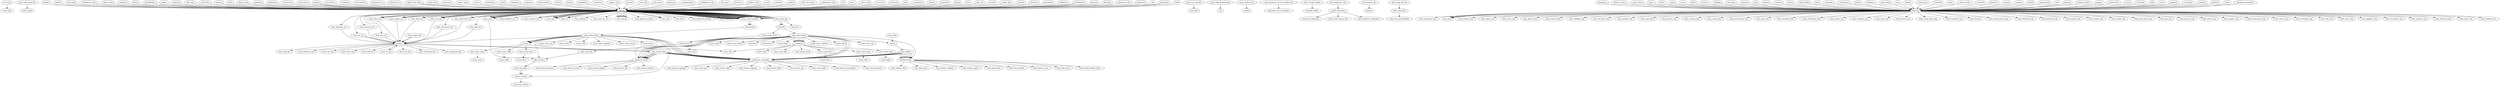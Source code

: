 digraph G {
"cut trees" -> wood_logs
item_solar_panel_kit -> solar_panel
item_stone_block -> stone_stairs_updown
item_wood_plank -> wood_stairs_up
item_wood_log -> camp_fire
item_wood_plank -> carpenter
item_stone_block -> smelter
item_wood_plank -> wood_ramp
item_wood_log -> sawmill
item_cryo_bed_kit -> cryo_bed
item_wood_plank -> charcoal_hut
item_stone_boulder -> stonecutter
item_stone_table -> stone_table
item_refined_plutonium -> rtg
item_stone_block -> stone_stairs_down
item_wood_plank -> tanner
item_wood_plank -> wood_stairs_down
item_wood_plank -> butcher
item_cordex_core -> cordex
item_stone_block -> stone_ramp
item_stone_block -> primitive_forge
item_wood_table -> wood_table
item_stone_block -> glass_furnace
item_wood_plank -> bonecarver
item_wood_plank -> wood_floor
item_stone_block -> primitive_workshop
item_personal_survival_shelter_kit -> personal_survival_shelter
item_storage_locker -> storage_locker
item_replicator_unit -> small_replicator
item_battery_kit -> battery
item_stone_block -> stone_stairs_up
item_stone_block -> stone_floor
item_wood_plank -> wood_stairs_updown
item_stone_block -> stone_wall
item_wood_door -> wood_door
item_wood_plank -> wood_wall
item_wood_plank -> leatherworker
item_stone_door -> stone_door
item_stone_chair -> stone_chair
item_stone_block -> mason
item_stone_block -> silicon_refinery
item_raw_glass -> silicon_refinery
item_wood_chair -> wood_chair
item_camp_fire_kit -> fake_camp_fire
item_wood_plank -> carpenter
carpenter -> item_wood_table
small_replicator -> item_tea_replicated
item_stone_block -> mason
mason -> item_stone_chair
item_charcoal -> glass_furnace
item_sand -> glass_furnace
glass_furnace -> item_raw_glass
item_hide -> tanner
tanner -> item_leather
item_leather -> leatherworker
leatherworker -> item_leather_sandals
item_leather -> primitive_workshop
item_bronze_bar -> primitive_workshop
primitive_workshop -> item_bronze_skirt
item_leather -> primitive_workshop
item_bronze_bar -> primitive_workshop
primitive_workshop -> item_bronze_leggings
item_wood_log -> sawmill
sawmill -> item_wood_plank
sawmill -> item_wood_waste
item_leather -> leatherworker
leatherworker -> item_leather_pants
item_stone_block -> mason
mason -> item_stone_table
item_leather -> primitive_workshop
item_bronze_bar -> primitive_workshop
primitive_workshop -> item_bronze_helm
item_tin_bar -> smelter
item_copper_bar -> smelter
smelter -> item_bronze_bar
item_leather -> primitive_workshop
item_bronze_bar -> primitive_workshop
primitive_workshop -> item_bronze_cap
item_stone_block -> primitive_workshop
item_wood_plank -> primitive_workshop
primitive_workshop -> item_stone_knife
item_leather -> primitive_workshop
item_bronze_bar -> primitive_workshop
primitive_workshop -> item_bronze_breastplate
item_bronze_bar -> primitive_forge
item_wood_plank -> primitive_forge
primitive_forge -> item_bronze_hammer
item_iron_ore -> smelter
smelter -> item_iron_bar
item_stone_block -> primitive_workshop
item_wood_plank -> primitive_workshop
primitive_workshop -> item_stone_hammer
item_leather -> leatherworker
leatherworker -> item_hide_pants
item_chromium_ore -> smelter
smelter -> item_chromium_bar
item_leather -> primitive_workshop
item_bronze_bar -> primitive_workshop
primitive_workshop -> item_bronze_ringmail
item_wood_plank -> carpenter
carpenter -> item_atlatl
item_bronze_bar -> primitive_forge
item_wood_plank -> primitive_forge
primitive_forge -> item_bronze_sword
item_leather -> leatherworker
leatherworker -> item_hide_sandals
item_bronze_bar -> primitive_forge
item_wood_plank -> primitive_forge
primitive_forge -> item_bronze_dagger
item_bronze_bar -> primitive_forge
item_wood_plank -> primitive_forge
primitive_forge -> item_bronze_axe
item_wood_waste -> charcoal_hut
charcoal_hut -> item_charcoal
charcoal_hut -> item_ash
item_leather -> leatherworker
leatherworker -> item_leather_tunic
item_aluminium_ore -> smelter
smelter -> item_aluminium_bar
item_bronze_bar -> primitive_forge
item_wood_plank -> primitive_forge
primitive_forge -> item_bronze_pickaxe
item_gold_ore -> smelter
smelter -> item_gold_bar
item_stone_boulder -> stonecutter
stonecutter -> item_stone_block
item_raw_glass -> silicon_refinery
silicon_refinery -> item_raw_silicon
item_leather -> leatherworker
leatherworker -> item_hide_tunic
item_leather -> leatherworker
leatherworker -> item_boiled_leather_tunic
item_platinum_ore -> smelter
smelter -> item_platinum_bar
item_tin_ore -> smelter
smelter -> item_tin_bar
item_wood_plank -> carpenter
carpenter -> item_club
item_leather -> leatherworker
leatherworker -> item_leather_skirt
item_stone_block -> primitive_workshop
item_wood_plank -> primitive_workshop
primitive_workshop -> item_stone_axe
item_wood_plank -> carpenter
carpenter -> item_wood_dart
item_stone_block -> mason
mason -> item_stone_door
item_wood_plank -> carpenter
carpenter -> item_pointy_stick
small_replicator -> item_small_energy_cell
fake_camp_fire -> item_tiny_marshmallow
small_replicator -> item_sandwich_replicated
item_wood_plank -> carpenter
carpenter -> item_wood_chair
item_bismuth_ore -> smelter
item_copper_bar -> smelter
smelter -> item_bronze_bar
item_leather -> leatherworker
leatherworker -> item_hide_skirt
item_zinc_ore -> smelter
smelter -> item_zinc_bar
item_silver_ore -> smelter
smelter -> item_silver_bar
item_tin_ore -> smelter
item_copper_ore -> smelter
smelter -> item_bronze_bar
item_lead_ore -> smelter
smelter -> item_lead_bar
item_wood_plank -> carpenter
carpenter -> item_wood_door
item_stone_block -> mason
mason -> item_club
realgar -> mining -> item_stone_boulder
phylite -> mining -> item_stone_boulder
red_sand -> mining -> item_sand
aluminium_rock -> mining -> item_aluminium_ore
white_sand -> mining -> item_sand
saltpeter -> mining -> item_saltpeter_ore
dacite -> mining -> item_stone_boulder
pitchblende -> mining -> item_uranium_ore
gneiss -> mining -> item_stone_boulder
andesite -> mining -> item_stone_boulder
silty_clay -> mining -> item_clay
orthoclase -> mining -> item_stone_boulder
granite -> mining -> item_stone_boulder
shale -> mining -> item_oil
black_sand -> mining -> item_sand
graphite -> mining -> item_stone_boulder
sandstone -> mining -> item_sand
brimstone -> mining -> item_sulphur
microcline -> mining -> item_stone_boulder
galena -> mining -> item_lead_ore
galena -> mining -> item_silver_ore
cassiterite -> mining -> item_tin_ore
cinnabar -> mining -> item_mercury_ore
hornblende -> mining -> item_stone_boulder
hematite_se -> mining -> item_iron_ore
hematite_ig -> mining -> item_iron_ore
sandy_clay_loam -> mining -> item_topsoil
sandy_clay_loam -> mining -> item_clay
gold_rock -> mining -> item_gold_ore
claystone -> mining -> item_stone_boulder
loamy_sand -> mining -> item_topsoil
olivine -> mining -> item_stone_boulder
malachite -> mining -> item_copper_ore
rutile -> mining -> item_uranium_ore
orpiment -> mining -> item_stone_boulder
stibnite -> mining -> item_stone_boulder
bismunthine -> mining -> item_bismuth_ore
diorite -> mining -> item_stone_boulder
basalt -> mining -> item_stone_boulder
magnetite -> mining -> item_iron_ore
mudstone -> mining -> item_stone_boulder
copper_rock -> mining -> item_copper_ore
siltstone -> mining -> item_oil
rock_salt -> mining -> item_stone_boulder
clay_loam -> mining -> item_clay
gypsum -> mining -> item_gypsum_powder
conglomerate -> mining -> item_stone_boulder
sphalerite_rock -> mining -> item_zinc_ore
silt_loam -> mining -> item_topsoil
limonite -> mining -> item_iron_ore
yellow_sand -> mining -> item_sand
sand -> mining -> item_sand
cobaltite -> mining -> item_stone_boulder
gabbro -> mining -> item_stone_boulder
silty_clay_loam -> mining -> item_topsoil
bithumous_coal -> mining -> item_coal
silt -> mining -> item_topsoil
chert -> mining -> item_flint
silver_rock -> mining -> item_silver_ore
chromite -> mining -> item_chromium_ore
kaolinite -> mining -> item_stone_boulder
peat -> mining -> item_topsoil
serpentine -> mining -> item_stone_boulder
alunite -> mining -> item_stone_boulder
quartzite -> mining -> item_stone_boulder
lignite -> mining -> item_coal
loam -> mining -> item_topsoil
clay_soil -> mining -> item_clay
marble -> mining -> item_stone_boulder
sandy_clay -> mining -> item_clay
rhyolite -> mining -> item_stone_boulder
dolomite -> mining -> item_stone_boulder
pyrolusite -> mining -> item_stone_boulder
alabaster -> mining -> item_alabaster_powder
tetrahedrite -> mining -> item_copper_ore
tetrahedrite -> mining -> item_silver_ore
bauxite -> mining -> item_aluminium_ore
obsidian -> mining -> item_stone_boulder
platinum_rock -> mining -> item_platinum_ore
limestone -> mining -> item_stone_boulder
jet -> mining -> item_stone_boulder
garnierite -> mining -> item_lead_ore
garnierite -> mining -> item_nickel_ore
chalk -> mining -> item_stone_boulder
asparagus -> farming -> item_asparagus_veg
dummy_grass -> farming -> item_hay
grass_short -> farming -> item_hay
grass -> farming -> item_hay
celery -> farming -> item_celergy_veg
caper -> farming -> item_caper_veg
onion -> farming -> item_onion_veg
garlic -> farming -> item_garlic_herb
tomato -> farming -> item_tomato_fruit
cabbage -> farming -> item_cabbage_veg
red_bean -> farming -> item_red_bean_veg
spinach -> farming -> item_spinach_veg
sage -> farming -> item_sage_herb
peanut -> farming -> item_peanut_veg
cassava -> farming -> item_cassava_veg
turnip -> farming -> item_turnip_veg
broad_bean -> farming -> item_broad_bean_veg
goya -> farming -> item_goya_veg
lavendar -> farming -> item_lavendar_herb
strawberry -> farming -> item_strawberry_fruit
potato -> farming -> item_potato_veg
chickpea -> farming -> item_chickpea_veg
grass_long -> farming -> item_hay
yam -> farming -> item_yam_veg
lettuce -> farming -> item_lettuce_veg
string_bean -> farming -> item_string_bean_veg
tomatillo -> farming -> item_tomatillo_veg
reeds -> farming -> item_thread
sweet_potato -> farming -> item_sweet_potato_veg
rhubarb -> farming -> item_rhubarb_herb
beetroot -> farming -> item_beetroot_veg
squash -> farming -> item_squash_veg
cowpea -> farming -> item_cowpea_veg
radish -> farming -> item_radish_veg
mung_bean -> farming -> item_mung_bean_veg
pea -> farming -> item_pea_veg
parsnip -> farming -> item_parsnip_veg
horned_melon -> farming -> item_melon_veg
pepper -> farming -> item_pepper_veg
watermelon -> farming -> item_watermelon_veg
carrot -> farming -> item_carrot_veg
artichoke -> farming -> item_artichoke_veg
leek -> farming -> item_leek_veg
cress -> farming -> item_cress_veg
eggplant -> farming -> item_eggplant_veg
cucumber -> farming -> item_cucumber_veg
soybean -> farming -> item_soybean_veg
chickory -> farming -> item_chickory_herb
lentil -> farming -> item_lentil_veg
bambara_groundnut -> farming -> item_bambara_nut
}
